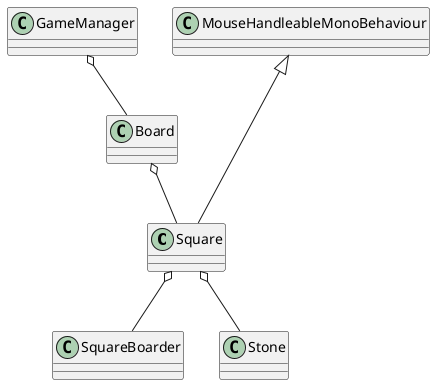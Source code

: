 @startuml rvr

class Square

class Board

class SquareBoarder

class Stone

class MouseHandleableMonoBehaviour

class GameManager

MouseHandleableMonoBehaviour <|--- Square
GameManager o-- Board
Board o-- Square
Square o-- SquareBoarder
Square o-- Stone

@enduml
